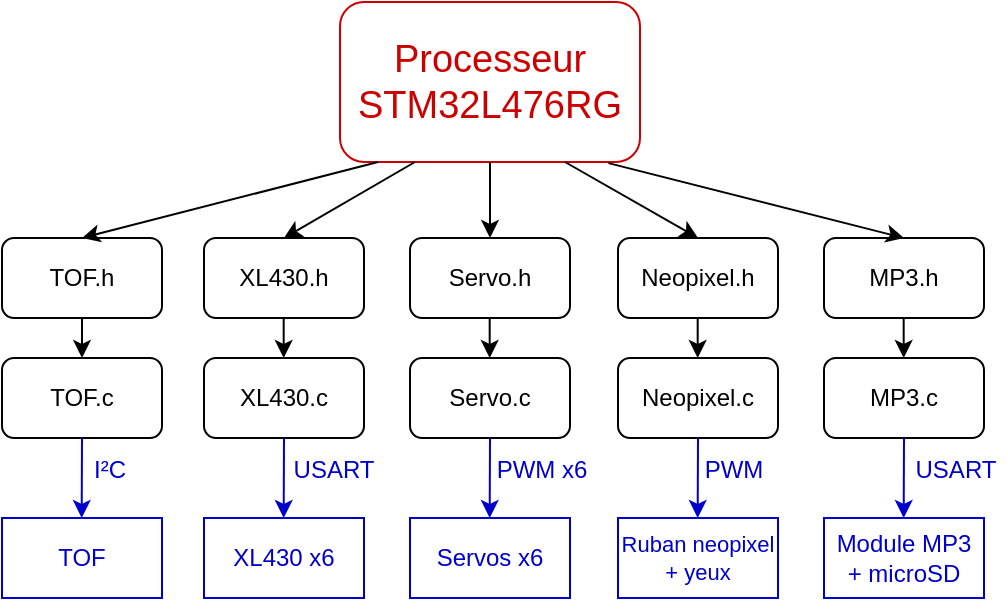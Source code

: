 <mxfile version="24.8.4">
  <diagram name="Page-1" id="YYvOcuvJlGanwff1w4KF">
    <mxGraphModel dx="1436" dy="837" grid="1" gridSize="8" guides="1" tooltips="1" connect="1" arrows="1" fold="1" page="1" pageScale="1" pageWidth="1100" pageHeight="1700" math="0" shadow="0">
      <root>
        <mxCell id="0" />
        <mxCell id="1" parent="0" />
        <mxCell id="335l0VnZli1X-sv9pP9R-2" value="&lt;div style=&quot;font-size: 19px;&quot;&gt;&lt;font style=&quot;font-size: 19px;&quot; color=&quot;#cc0000&quot;&gt;Processeur&lt;/font&gt;&lt;/div&gt;&lt;div style=&quot;font-size: 19px;&quot;&gt;&lt;font style=&quot;font-size: 19px;&quot; color=&quot;#cc0000&quot;&gt;STM32L476RG&lt;/font&gt;&lt;font style=&quot;font-size: 19px;&quot; color=&quot;#cc0000&quot;&gt;&lt;br&gt;&lt;/font&gt;&lt;/div&gt;" style="rounded=1;whiteSpace=wrap;html=1;strokeColor=#CC0000;" parent="1" vertex="1">
          <mxGeometry x="315" y="152" width="150" height="80" as="geometry" />
        </mxCell>
        <mxCell id="335l0VnZli1X-sv9pP9R-5" value="TOF.h" style="rounded=1;whiteSpace=wrap;html=1;" parent="1" vertex="1">
          <mxGeometry x="146" y="270" width="80" height="40" as="geometry" />
        </mxCell>
        <mxCell id="335l0VnZli1X-sv9pP9R-6" value="TOF.c" style="rounded=1;whiteSpace=wrap;html=1;" parent="1" vertex="1">
          <mxGeometry x="146" y="330" width="80" height="40" as="geometry" />
        </mxCell>
        <mxCell id="335l0VnZli1X-sv9pP9R-7" value="&lt;font color=&quot;#0000cc&quot;&gt;TOF&lt;/font&gt;" style="rounded=0;whiteSpace=wrap;html=1;strokeColor=#0000CC;" parent="1" vertex="1">
          <mxGeometry x="146" y="410" width="80" height="40" as="geometry" />
        </mxCell>
        <mxCell id="335l0VnZli1X-sv9pP9R-8" value="XL430.h" style="rounded=1;whiteSpace=wrap;html=1;" parent="1" vertex="1">
          <mxGeometry x="247" y="270" width="80" height="40" as="geometry" />
        </mxCell>
        <mxCell id="335l0VnZli1X-sv9pP9R-9" value="XL430.c" style="rounded=1;whiteSpace=wrap;html=1;" parent="1" vertex="1">
          <mxGeometry x="247" y="330" width="80" height="40" as="geometry" />
        </mxCell>
        <mxCell id="335l0VnZli1X-sv9pP9R-10" value="&lt;font color=&quot;#0000cc&quot;&gt;XL430 x6&lt;/font&gt;" style="rounded=0;whiteSpace=wrap;html=1;strokeColor=#0000CC;" parent="1" vertex="1">
          <mxGeometry x="247" y="410" width="80" height="40" as="geometry" />
        </mxCell>
        <mxCell id="335l0VnZli1X-sv9pP9R-11" value="Servo.h" style="rounded=1;whiteSpace=wrap;html=1;" parent="1" vertex="1">
          <mxGeometry x="350" y="270" width="80" height="40" as="geometry" />
        </mxCell>
        <mxCell id="335l0VnZli1X-sv9pP9R-12" value="Servo.c" style="rounded=1;whiteSpace=wrap;html=1;" parent="1" vertex="1">
          <mxGeometry x="350" y="330" width="80" height="40" as="geometry" />
        </mxCell>
        <mxCell id="335l0VnZli1X-sv9pP9R-13" value="&lt;font color=&quot;#0000cc&quot;&gt;Servos x6&lt;/font&gt;" style="rounded=0;whiteSpace=wrap;html=1;strokeColor=#0000CC;" parent="1" vertex="1">
          <mxGeometry x="350" y="410" width="80" height="40" as="geometry" />
        </mxCell>
        <mxCell id="335l0VnZli1X-sv9pP9R-14" value="Neopixel.h" style="rounded=1;whiteSpace=wrap;html=1;" parent="1" vertex="1">
          <mxGeometry x="454" y="270" width="80" height="40" as="geometry" />
        </mxCell>
        <mxCell id="335l0VnZli1X-sv9pP9R-15" value="Neopixel.c" style="rounded=1;whiteSpace=wrap;html=1;" parent="1" vertex="1">
          <mxGeometry x="454" y="330" width="80" height="40" as="geometry" />
        </mxCell>
        <mxCell id="335l0VnZli1X-sv9pP9R-16" value="&lt;div style=&quot;font-size: 11px;&quot;&gt;&lt;font style=&quot;font-size: 11px;&quot; color=&quot;#0000cc&quot;&gt;Ruban neopixel&lt;/font&gt;&lt;/div&gt;&lt;div style=&quot;font-size: 11px;&quot;&gt;&lt;font style=&quot;font-size: 11px;&quot; color=&quot;#0000cc&quot;&gt;+ yeux&lt;/font&gt;&lt;font style=&quot;font-size: 11px;&quot;&gt;&lt;br&gt;&lt;/font&gt;&lt;/div&gt;" style="rounded=0;whiteSpace=wrap;html=1;strokeColor=#0000CC;" parent="1" vertex="1">
          <mxGeometry x="454" y="410" width="80" height="40" as="geometry" />
        </mxCell>
        <mxCell id="335l0VnZli1X-sv9pP9R-17" value="MP3.h" style="rounded=1;whiteSpace=wrap;html=1;" parent="1" vertex="1">
          <mxGeometry x="557" y="270" width="80" height="40" as="geometry" />
        </mxCell>
        <mxCell id="335l0VnZli1X-sv9pP9R-18" value="MP3.c" style="rounded=1;whiteSpace=wrap;html=1;" parent="1" vertex="1">
          <mxGeometry x="557" y="330" width="80" height="40" as="geometry" />
        </mxCell>
        <mxCell id="335l0VnZli1X-sv9pP9R-19" value="&lt;div&gt;&lt;font color=&quot;#0000cc&quot;&gt;Module MP3&lt;/font&gt;&lt;/div&gt;&lt;div&gt;&lt;font color=&quot;#0000cc&quot;&gt;+ microSD&lt;/font&gt;&lt;br&gt;&lt;/div&gt;" style="rounded=0;whiteSpace=wrap;html=1;strokeColor=#0000CC;" parent="1" vertex="1">
          <mxGeometry x="557" y="410" width="80" height="40" as="geometry" />
        </mxCell>
        <mxCell id="335l0VnZli1X-sv9pP9R-21" value="" style="endArrow=classic;html=1;rounded=0;entryX=0.5;entryY=0;entryDx=0;entryDy=0;exitX=0.127;exitY=1;exitDx=0;exitDy=0;exitPerimeter=0;" parent="1" source="335l0VnZli1X-sv9pP9R-2" target="335l0VnZli1X-sv9pP9R-5" edge="1">
          <mxGeometry width="50" height="50" relative="1" as="geometry">
            <mxPoint x="460" y="320" as="sourcePoint" />
            <mxPoint x="510" y="270" as="targetPoint" />
          </mxGeometry>
        </mxCell>
        <mxCell id="335l0VnZli1X-sv9pP9R-22" value="" style="endArrow=classic;html=1;rounded=0;entryX=0.5;entryY=0;entryDx=0;entryDy=0;exitX=0.25;exitY=1;exitDx=0;exitDy=0;" parent="1" source="335l0VnZli1X-sv9pP9R-2" target="335l0VnZli1X-sv9pP9R-8" edge="1">
          <mxGeometry width="50" height="50" relative="1" as="geometry">
            <mxPoint x="350" y="220" as="sourcePoint" />
            <mxPoint x="510" y="270" as="targetPoint" />
          </mxGeometry>
        </mxCell>
        <mxCell id="335l0VnZli1X-sv9pP9R-23" value="" style="endArrow=classic;html=1;rounded=0;entryX=0.5;entryY=0;entryDx=0;entryDy=0;exitX=0.5;exitY=1;exitDx=0;exitDy=0;" parent="1" source="335l0VnZli1X-sv9pP9R-2" target="335l0VnZli1X-sv9pP9R-11" edge="1">
          <mxGeometry width="50" height="50" relative="1" as="geometry">
            <mxPoint x="460" y="320" as="sourcePoint" />
            <mxPoint x="510" y="270" as="targetPoint" />
          </mxGeometry>
        </mxCell>
        <mxCell id="335l0VnZli1X-sv9pP9R-24" value="" style="endArrow=classic;html=1;rounded=0;entryX=0.5;entryY=0;entryDx=0;entryDy=0;exitX=0.75;exitY=1;exitDx=0;exitDy=0;" parent="1" source="335l0VnZli1X-sv9pP9R-2" target="335l0VnZli1X-sv9pP9R-14" edge="1">
          <mxGeometry width="50" height="50" relative="1" as="geometry">
            <mxPoint x="460" y="320" as="sourcePoint" />
            <mxPoint x="510" y="270" as="targetPoint" />
          </mxGeometry>
        </mxCell>
        <mxCell id="335l0VnZli1X-sv9pP9R-25" value="" style="endArrow=classic;html=1;rounded=0;entryX=0.5;entryY=0;entryDx=0;entryDy=0;exitX=0.895;exitY=1.007;exitDx=0;exitDy=0;exitPerimeter=0;" parent="1" source="335l0VnZli1X-sv9pP9R-2" target="335l0VnZli1X-sv9pP9R-17" edge="1">
          <mxGeometry width="50" height="50" relative="1" as="geometry">
            <mxPoint x="460" y="320" as="sourcePoint" />
            <mxPoint x="510" y="270" as="targetPoint" />
          </mxGeometry>
        </mxCell>
        <mxCell id="335l0VnZli1X-sv9pP9R-26" value="" style="endArrow=classic;html=1;rounded=0;entryX=0.5;entryY=0;entryDx=0;entryDy=0;exitX=0.5;exitY=1;exitDx=0;exitDy=0;" parent="1" source="335l0VnZli1X-sv9pP9R-5" target="335l0VnZli1X-sv9pP9R-6" edge="1">
          <mxGeometry width="50" height="50" relative="1" as="geometry">
            <mxPoint x="446" y="340" as="sourcePoint" />
            <mxPoint x="496" y="290" as="targetPoint" />
          </mxGeometry>
        </mxCell>
        <mxCell id="335l0VnZli1X-sv9pP9R-27" value="" style="endArrow=classic;html=1;rounded=0;entryX=0.5;entryY=0;entryDx=0;entryDy=0;exitX=0.5;exitY=1;exitDx=0;exitDy=0;" parent="1" edge="1">
          <mxGeometry width="50" height="50" relative="1" as="geometry">
            <mxPoint x="286.84" y="310" as="sourcePoint" />
            <mxPoint x="286.84" y="330" as="targetPoint" />
          </mxGeometry>
        </mxCell>
        <mxCell id="335l0VnZli1X-sv9pP9R-28" value="" style="endArrow=classic;html=1;rounded=0;entryX=0.5;entryY=0;entryDx=0;entryDy=0;exitX=0.5;exitY=1;exitDx=0;exitDy=0;" parent="1" edge="1">
          <mxGeometry width="50" height="50" relative="1" as="geometry">
            <mxPoint x="389.84" y="310" as="sourcePoint" />
            <mxPoint x="389.84" y="330" as="targetPoint" />
          </mxGeometry>
        </mxCell>
        <mxCell id="335l0VnZli1X-sv9pP9R-29" value="" style="endArrow=classic;html=1;rounded=0;entryX=0.5;entryY=0;entryDx=0;entryDy=0;exitX=0.5;exitY=1;exitDx=0;exitDy=0;" parent="1" edge="1">
          <mxGeometry width="50" height="50" relative="1" as="geometry">
            <mxPoint x="493.84" y="310" as="sourcePoint" />
            <mxPoint x="493.84" y="330" as="targetPoint" />
          </mxGeometry>
        </mxCell>
        <mxCell id="335l0VnZli1X-sv9pP9R-30" value="" style="endArrow=classic;html=1;rounded=0;entryX=0.5;entryY=0;entryDx=0;entryDy=0;exitX=0.5;exitY=1;exitDx=0;exitDy=0;" parent="1" edge="1">
          <mxGeometry width="50" height="50" relative="1" as="geometry">
            <mxPoint x="596.84" y="310" as="sourcePoint" />
            <mxPoint x="596.84" y="330" as="targetPoint" />
          </mxGeometry>
        </mxCell>
        <mxCell id="335l0VnZli1X-sv9pP9R-31" value="" style="endArrow=classic;html=1;rounded=0;entryX=0.5;entryY=0;entryDx=0;entryDy=0;exitX=0.5;exitY=1;exitDx=0;exitDy=0;strokeColor=#0000CC;" parent="1" source="335l0VnZli1X-sv9pP9R-6" edge="1">
          <mxGeometry width="50" height="50" relative="1" as="geometry">
            <mxPoint x="185.84" y="390" as="sourcePoint" />
            <mxPoint x="185.84" y="410" as="targetPoint" />
          </mxGeometry>
        </mxCell>
        <mxCell id="335l0VnZli1X-sv9pP9R-32" value="" style="endArrow=classic;html=1;rounded=0;entryX=0.5;entryY=0;entryDx=0;entryDy=0;exitX=0.5;exitY=1;exitDx=0;exitDy=0;strokeColor=#0000CC;" parent="1" edge="1">
          <mxGeometry width="50" height="50" relative="1" as="geometry">
            <mxPoint x="287" y="370" as="sourcePoint" />
            <mxPoint x="286.84" y="410" as="targetPoint" />
          </mxGeometry>
        </mxCell>
        <mxCell id="335l0VnZli1X-sv9pP9R-33" value="" style="endArrow=classic;html=1;rounded=0;entryX=0.5;entryY=0;entryDx=0;entryDy=0;exitX=0.5;exitY=1;exitDx=0;exitDy=0;strokeColor=#0000CC;" parent="1" edge="1">
          <mxGeometry width="50" height="50" relative="1" as="geometry">
            <mxPoint x="390" y="370" as="sourcePoint" />
            <mxPoint x="389.84" y="410" as="targetPoint" />
          </mxGeometry>
        </mxCell>
        <mxCell id="335l0VnZli1X-sv9pP9R-34" value="" style="endArrow=classic;html=1;rounded=0;entryX=0.5;entryY=0;entryDx=0;entryDy=0;exitX=0.5;exitY=1;exitDx=0;exitDy=0;strokeColor=#0000CC;" parent="1" edge="1">
          <mxGeometry width="50" height="50" relative="1" as="geometry">
            <mxPoint x="494" y="370" as="sourcePoint" />
            <mxPoint x="493.84" y="410" as="targetPoint" />
          </mxGeometry>
        </mxCell>
        <mxCell id="335l0VnZli1X-sv9pP9R-35" value="" style="endArrow=classic;html=1;rounded=0;entryX=0.5;entryY=0;entryDx=0;entryDy=0;exitX=0.5;exitY=1;exitDx=0;exitDy=0;strokeColor=#0000CC;" parent="1" edge="1">
          <mxGeometry width="50" height="50" relative="1" as="geometry">
            <mxPoint x="597" y="370" as="sourcePoint" />
            <mxPoint x="596.84" y="410" as="targetPoint" />
          </mxGeometry>
        </mxCell>
        <mxCell id="335l0VnZli1X-sv9pP9R-36" value="&lt;font color=&quot;#0000cc&quot;&gt;I²C&lt;/font&gt;" style="text;html=1;align=center;verticalAlign=middle;whiteSpace=wrap;rounded=0;" parent="1" vertex="1">
          <mxGeometry x="180" y="376" width="40" height="20" as="geometry" />
        </mxCell>
        <mxCell id="335l0VnZli1X-sv9pP9R-37" value="&lt;font color=&quot;#0000cc&quot;&gt;USART&lt;/font&gt;" style="text;html=1;align=center;verticalAlign=middle;whiteSpace=wrap;rounded=0;" parent="1" vertex="1">
          <mxGeometry x="292" y="376" width="40" height="20" as="geometry" />
        </mxCell>
        <mxCell id="335l0VnZli1X-sv9pP9R-38" value="&lt;font color=&quot;#0000cc&quot;&gt;PWM x6&lt;/font&gt;" style="text;html=1;align=center;verticalAlign=middle;whiteSpace=wrap;rounded=0;" parent="1" vertex="1">
          <mxGeometry x="392" y="376" width="48" height="20" as="geometry" />
        </mxCell>
        <mxCell id="335l0VnZli1X-sv9pP9R-40" value="&lt;font color=&quot;#0000cc&quot;&gt;PWM&lt;/font&gt;" style="text;html=1;align=center;verticalAlign=middle;whiteSpace=wrap;rounded=0;" parent="1" vertex="1">
          <mxGeometry x="488" y="376" width="48" height="20" as="geometry" />
        </mxCell>
        <mxCell id="335l0VnZli1X-sv9pP9R-41" value="&lt;font color=&quot;#0000cc&quot;&gt;USART&lt;/font&gt;" style="text;html=1;align=center;verticalAlign=middle;whiteSpace=wrap;rounded=0;" parent="1" vertex="1">
          <mxGeometry x="599" y="376" width="48" height="20" as="geometry" />
        </mxCell>
      </root>
    </mxGraphModel>
  </diagram>
</mxfile>
